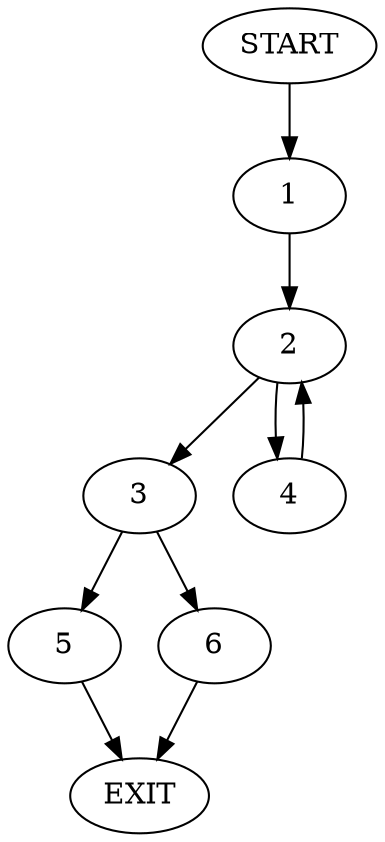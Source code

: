 digraph {
0 [label="START"]
7 [label="EXIT"]
0 -> 1
1 -> 2
2 -> 3
2 -> 4
3 -> 5
3 -> 6
4 -> 2
6 -> 7
5 -> 7
}
